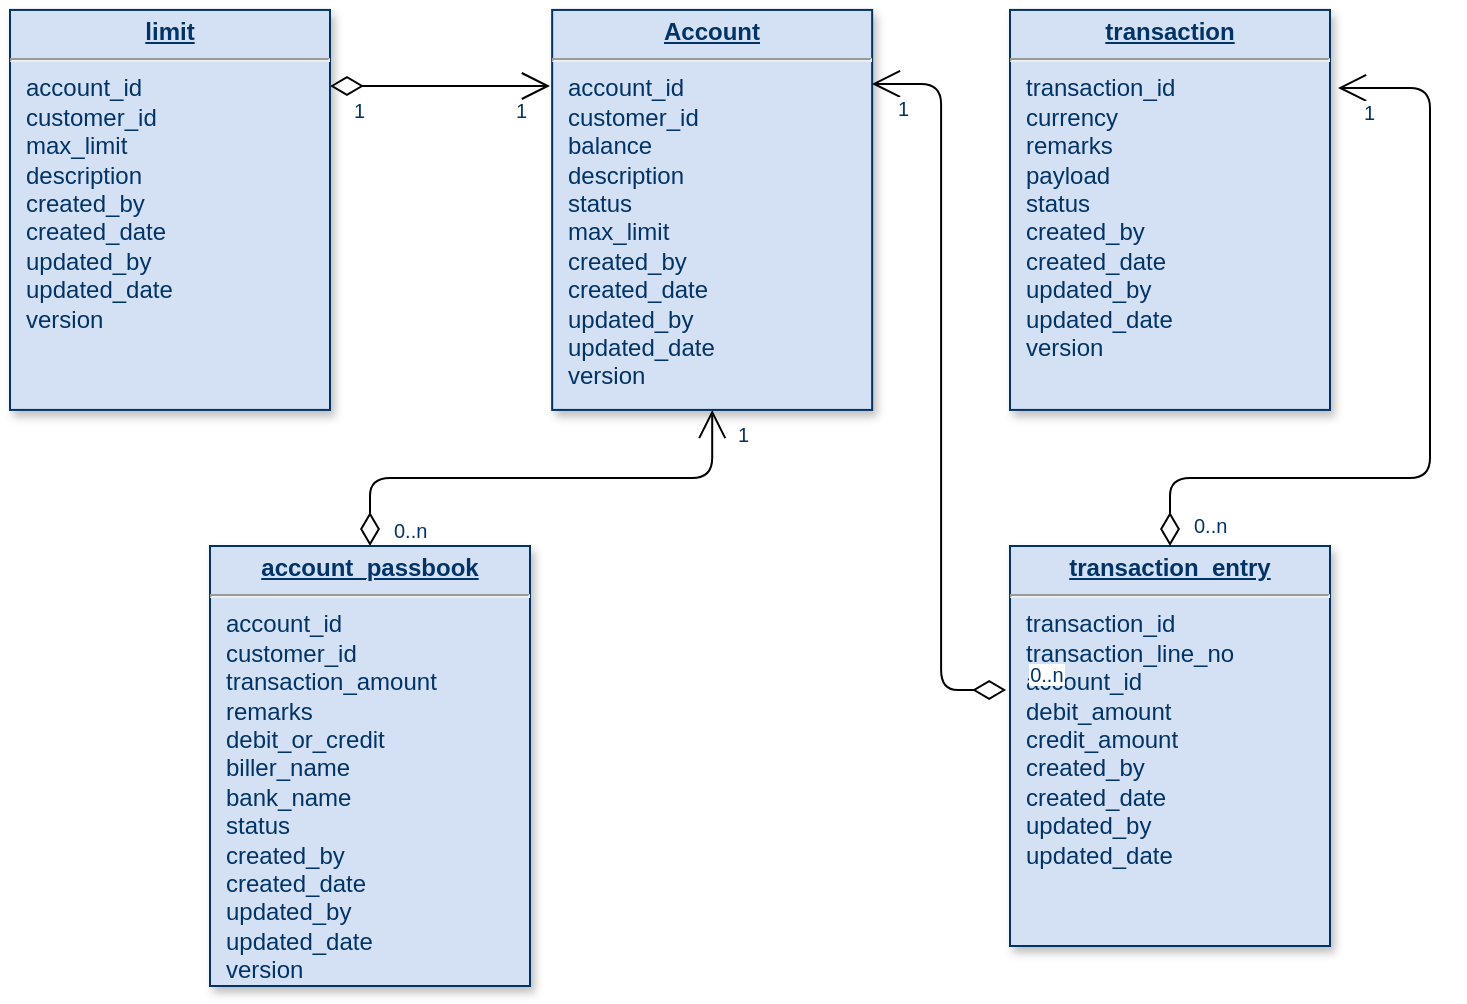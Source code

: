 <mxfile version="20.6.0" type="github">
  <diagram name="Page-1" id="efa7a0a1-bf9b-a30e-e6df-94a7791c09e9">
    <mxGraphModel dx="2706" dy="1526" grid="1" gridSize="10" guides="1" tooltips="1" connect="1" arrows="1" fold="1" page="1" pageScale="1" pageWidth="826" pageHeight="1169" background="none" math="0" shadow="0">
      <root>
        <mxCell id="0" />
        <mxCell id="1" parent="0" />
        <mxCell id="mt0y0r6GqkopMuliF-X_-121" value="" style="group" vertex="1" connectable="0" parent="1">
          <mxGeometry x="310.0" y="531.96" width="710.0" height="488.04" as="geometry" />
        </mxCell>
        <mxCell id="29" value="&lt;p style=&quot;margin: 0px; margin-top: 4px; text-align: center; text-decoration: underline;&quot;&gt;&lt;strong&gt;Account&lt;/strong&gt;&lt;/p&gt;&lt;hr&gt;&lt;p style=&quot;margin: 0px; margin-left: 8px;&quot;&gt;account_id&lt;/p&gt;&lt;p style=&quot;margin: 0px; margin-left: 8px;&quot;&gt;customer_id&lt;/p&gt;&lt;p style=&quot;margin: 0px; margin-left: 8px;&quot;&gt;balance&lt;/p&gt;&lt;p style=&quot;margin: 0px; margin-left: 8px;&quot;&gt;&lt;span style=&quot;background-color: initial;&quot;&gt;description&lt;/span&gt;&lt;/p&gt;&lt;p style=&quot;margin: 0px; margin-left: 8px;&quot;&gt;&lt;span style=&quot;background-color: initial;&quot;&gt;status&lt;/span&gt;&lt;/p&gt;&lt;p style=&quot;margin: 0px; margin-left: 8px;&quot;&gt;&lt;span style=&quot;background-color: initial;&quot;&gt;max_limit&lt;/span&gt;&lt;/p&gt;&lt;p style=&quot;margin: 0px; margin-left: 8px;&quot;&gt;created_by&lt;/p&gt;&lt;p style=&quot;margin: 0px; margin-left: 8px;&quot;&gt;created_date&lt;/p&gt;&lt;p style=&quot;margin: 0px; margin-left: 8px;&quot;&gt;updated_by&lt;/p&gt;&lt;p style=&quot;margin: 0px; margin-left: 8px;&quot;&gt;updated_date&lt;/p&gt;&lt;p style=&quot;margin: 0px; margin-left: 8px;&quot;&gt;version&lt;/p&gt;" style="verticalAlign=top;align=left;overflow=fill;fontSize=12;fontFamily=Helvetica;html=1;strokeColor=#003366;shadow=1;fillColor=#D4E1F5;fontColor=#003366" parent="mt0y0r6GqkopMuliF-X_-121" vertex="1">
          <mxGeometry x="271.08" width="160" height="200" as="geometry" />
        </mxCell>
        <mxCell id="66" value="" style="endArrow=open;endSize=12;startArrow=diamondThin;startSize=14;startFill=0;edgeStyle=orthogonalEdgeStyle" parent="mt0y0r6GqkopMuliF-X_-121" edge="1">
          <mxGeometry x="-160.64" y="-395.8" as="geometry">
            <mxPoint x="160.0" y="38.04" as="sourcePoint" />
            <mxPoint x="270.0" y="38.04" as="targetPoint" />
          </mxGeometry>
        </mxCell>
        <mxCell id="67" value="1" style="resizable=0;align=left;verticalAlign=top;labelBackgroundColor=#ffffff;fontSize=10;strokeColor=#003366;shadow=1;fillColor=#D4E1F5;fontColor=#003366" parent="66" connectable="0" vertex="1">
          <mxGeometry x="-1" relative="1" as="geometry">
            <mxPoint x="10" as="offset" />
          </mxGeometry>
        </mxCell>
        <mxCell id="68" value="1" style="resizable=0;align=right;verticalAlign=top;labelBackgroundColor=#ffffff;fontSize=10;strokeColor=#003366;shadow=1;fillColor=#D4E1F5;fontColor=#003366" parent="66" connectable="0" vertex="1">
          <mxGeometry x="1" relative="1" as="geometry">
            <mxPoint x="-10" as="offset" />
          </mxGeometry>
        </mxCell>
        <mxCell id="81" value="" style="endArrow=open;endSize=12;startArrow=diamondThin;startSize=14;startFill=0;edgeStyle=orthogonalEdgeStyle;exitX=0.5;exitY=0;exitDx=0;exitDy=0;" parent="mt0y0r6GqkopMuliF-X_-121" source="mt0y0r6GqkopMuliF-X_-117" target="29" edge="1">
          <mxGeometry x="119.36" y="298.04" as="geometry">
            <mxPoint x="410.0" y="226.08" as="sourcePoint" />
            <mxPoint x="250.0" y="88.04" as="targetPoint" />
          </mxGeometry>
        </mxCell>
        <mxCell id="82" value="0..n" style="resizable=0;align=left;verticalAlign=top;labelBackgroundColor=#ffffff;fontSize=10;strokeColor=#003366;shadow=1;fillColor=#D4E1F5;fontColor=#003366" parent="81" connectable="0" vertex="1">
          <mxGeometry x="-1" relative="1" as="geometry">
            <mxPoint x="10" y="-20" as="offset" />
          </mxGeometry>
        </mxCell>
        <mxCell id="83" value="1" style="resizable=0;align=right;verticalAlign=top;labelBackgroundColor=#ffffff;fontSize=10;strokeColor=#003366;shadow=1;fillColor=#D4E1F5;fontColor=#003366" parent="81" connectable="0" vertex="1">
          <mxGeometry x="1" relative="1" as="geometry">
            <mxPoint x="20" as="offset" />
          </mxGeometry>
        </mxCell>
        <mxCell id="mt0y0r6GqkopMuliF-X_-114" value="&lt;p style=&quot;margin: 0px; margin-top: 4px; text-align: center; text-decoration: underline;&quot;&gt;&lt;strong&gt;limit&lt;/strong&gt;&lt;/p&gt;&lt;hr&gt;&lt;p style=&quot;margin: 0px; margin-left: 8px;&quot;&gt;account_id&lt;/p&gt;&lt;p style=&quot;margin: 0px; margin-left: 8px;&quot;&gt;customer_id&lt;/p&gt;&lt;p style=&quot;margin: 0px; margin-left: 8px;&quot;&gt;max_limit&lt;/p&gt;&lt;p style=&quot;margin: 0px; margin-left: 8px;&quot;&gt;&lt;span style=&quot;background-color: initial;&quot;&gt;description&lt;/span&gt;&lt;/p&gt;&lt;p style=&quot;margin: 0px; margin-left: 8px;&quot;&gt;created_by&lt;/p&gt;&lt;p style=&quot;margin: 0px; margin-left: 8px;&quot;&gt;created_date&lt;/p&gt;&lt;p style=&quot;margin: 0px; margin-left: 8px;&quot;&gt;updated_by&lt;/p&gt;&lt;p style=&quot;margin: 0px; margin-left: 8px;&quot;&gt;updated_date&lt;/p&gt;&lt;p style=&quot;margin: 0px; margin-left: 8px;&quot;&gt;version&lt;/p&gt;" style="verticalAlign=top;align=left;overflow=fill;fontSize=12;fontFamily=Helvetica;html=1;strokeColor=#003366;shadow=1;fillColor=#D4E1F5;fontColor=#003366" vertex="1" parent="mt0y0r6GqkopMuliF-X_-121">
          <mxGeometry width="160" height="200" as="geometry" />
        </mxCell>
        <mxCell id="mt0y0r6GqkopMuliF-X_-115" value="&lt;p style=&quot;margin: 0px; margin-top: 4px; text-align: center; text-decoration: underline;&quot;&gt;&lt;strong&gt;transaction&lt;/strong&gt;&lt;/p&gt;&lt;hr&gt;&lt;p style=&quot;margin: 0px; margin-left: 8px;&quot;&gt;transaction_id&lt;/p&gt;&lt;p style=&quot;margin: 0px; margin-left: 8px;&quot;&gt;currency&lt;/p&gt;&lt;p style=&quot;margin: 0px; margin-left: 8px;&quot;&gt;remarks&lt;/p&gt;&lt;p style=&quot;margin: 0px; margin-left: 8px;&quot;&gt;&lt;span style=&quot;background-color: initial;&quot;&gt;payload&lt;/span&gt;&lt;/p&gt;&lt;p style=&quot;margin: 0px; margin-left: 8px;&quot;&gt;status&lt;/p&gt;&lt;p style=&quot;margin: 0px; margin-left: 8px;&quot;&gt;created_by&lt;/p&gt;&lt;p style=&quot;margin: 0px; margin-left: 8px;&quot;&gt;created_date&lt;/p&gt;&lt;p style=&quot;margin: 0px; margin-left: 8px;&quot;&gt;updated_by&lt;/p&gt;&lt;p style=&quot;margin: 0px; margin-left: 8px;&quot;&gt;updated_date&lt;/p&gt;&lt;p style=&quot;margin: 0px; margin-left: 8px;&quot;&gt;version&lt;/p&gt;" style="verticalAlign=top;align=left;overflow=fill;fontSize=12;fontFamily=Helvetica;html=1;strokeColor=#003366;shadow=1;fillColor=#D4E1F5;fontColor=#003366" vertex="1" parent="mt0y0r6GqkopMuliF-X_-121">
          <mxGeometry x="500.0" width="160" height="200" as="geometry" />
        </mxCell>
        <mxCell id="mt0y0r6GqkopMuliF-X_-116" value="&lt;p style=&quot;margin: 0px; margin-top: 4px; text-align: center; text-decoration: underline;&quot;&gt;&lt;strong&gt;transaction_entry&lt;/strong&gt;&lt;/p&gt;&lt;hr&gt;&lt;p style=&quot;margin: 0px; margin-left: 8px;&quot;&gt;transaction_id&lt;/p&gt;&lt;p style=&quot;margin: 0px; margin-left: 8px;&quot;&gt;transaction_line_no&lt;/p&gt;&lt;p style=&quot;margin: 0px; margin-left: 8px;&quot;&gt;account_id&lt;/p&gt;&lt;p style=&quot;margin: 0px; margin-left: 8px;&quot;&gt;&lt;span style=&quot;background-color: initial;&quot;&gt;debit_amount&lt;/span&gt;&lt;/p&gt;&lt;p style=&quot;margin: 0px; margin-left: 8px;&quot;&gt;credit_amount&lt;/p&gt;&lt;p style=&quot;margin: 0px; margin-left: 8px;&quot;&gt;created_by&lt;/p&gt;&lt;p style=&quot;margin: 0px; margin-left: 8px;&quot;&gt;created_date&lt;/p&gt;&lt;p style=&quot;margin: 0px; margin-left: 8px;&quot;&gt;updated_by&lt;/p&gt;&lt;p style=&quot;margin: 0px; margin-left: 8px;&quot;&gt;updated_date&lt;/p&gt;&lt;p style=&quot;margin: 0px; margin-left: 8px;&quot;&gt;&lt;br&gt;&lt;/p&gt;" style="verticalAlign=top;align=left;overflow=fill;fontSize=12;fontFamily=Helvetica;html=1;strokeColor=#003366;shadow=1;fillColor=#D4E1F5;fontColor=#003366" vertex="1" parent="mt0y0r6GqkopMuliF-X_-121">
          <mxGeometry x="500.0" y="268.04" width="160" height="200" as="geometry" />
        </mxCell>
        <mxCell id="mt0y0r6GqkopMuliF-X_-117" value="&lt;p style=&quot;margin: 0px; margin-top: 4px; text-align: center; text-decoration: underline;&quot;&gt;&lt;strong&gt;account_passbook&lt;/strong&gt;&lt;/p&gt;&lt;hr&gt;&lt;p style=&quot;margin: 0px; margin-left: 8px;&quot;&gt;account_id&lt;/p&gt;&lt;p style=&quot;margin: 0px; margin-left: 8px;&quot;&gt;customer_id&lt;/p&gt;&lt;p style=&quot;margin: 0px; margin-left: 8px;&quot;&gt;transaction_amount&lt;/p&gt;&lt;p style=&quot;margin: 0px; margin-left: 8px;&quot;&gt;&lt;span style=&quot;background-color: initial;&quot;&gt;remarks&lt;/span&gt;&lt;/p&gt;&lt;p style=&quot;margin: 0px; margin-left: 8px;&quot;&gt;&lt;span style=&quot;background-color: initial;&quot;&gt;debit_or_credit&lt;/span&gt;&lt;/p&gt;&lt;p style=&quot;margin: 0px; margin-left: 8px;&quot;&gt;&lt;span style=&quot;background-color: initial;&quot;&gt;biller_name&lt;/span&gt;&lt;/p&gt;&lt;p style=&quot;margin: 0px; margin-left: 8px;&quot;&gt;&lt;span style=&quot;background-color: initial;&quot;&gt;bank_name&lt;/span&gt;&lt;/p&gt;&lt;p style=&quot;margin: 0px; margin-left: 8px;&quot;&gt;&lt;span style=&quot;background-color: initial;&quot;&gt;status&lt;/span&gt;&lt;/p&gt;&lt;p style=&quot;margin: 0px; margin-left: 8px;&quot;&gt;created_by&lt;/p&gt;&lt;p style=&quot;margin: 0px; margin-left: 8px;&quot;&gt;created_date&lt;/p&gt;&lt;p style=&quot;margin: 0px; margin-left: 8px;&quot;&gt;updated_by&lt;/p&gt;&lt;p style=&quot;margin: 0px; margin-left: 8px;&quot;&gt;updated_date&lt;/p&gt;&lt;p style=&quot;margin: 0px; margin-left: 8px;&quot;&gt;version&lt;/p&gt;" style="verticalAlign=top;align=left;overflow=fill;fontSize=12;fontFamily=Helvetica;html=1;strokeColor=#003366;shadow=1;fillColor=#D4E1F5;fontColor=#003366" vertex="1" parent="mt0y0r6GqkopMuliF-X_-121">
          <mxGeometry x="100.0" y="268.04" width="160" height="220" as="geometry" />
        </mxCell>
        <mxCell id="75" value="" style="endArrow=open;endSize=12;startArrow=diamondThin;startSize=14;startFill=0;edgeStyle=orthogonalEdgeStyle;entryX=1.025;entryY=0.195;entryDx=0;entryDy=0;entryPerimeter=0;" parent="mt0y0r6GqkopMuliF-X_-121" source="mt0y0r6GqkopMuliF-X_-116" target="mt0y0r6GqkopMuliF-X_-115" edge="1">
          <mxGeometry x="529.36" y="-211.96" as="geometry">
            <mxPoint x="700.0" y="140.54" as="sourcePoint" />
            <mxPoint x="700.0" y="78.04" as="targetPoint" />
            <Array as="points">
              <mxPoint x="580.0" y="234.04" />
              <mxPoint x="710.0" y="234.04" />
              <mxPoint x="710.0" y="39.04" />
            </Array>
          </mxGeometry>
        </mxCell>
        <mxCell id="76" value="0..n" style="resizable=0;align=left;verticalAlign=top;labelBackgroundColor=#ffffff;fontSize=10;strokeColor=#003366;shadow=1;fillColor=#D4E1F5;fontColor=#003366" parent="75" connectable="0" vertex="1">
          <mxGeometry x="-1" relative="1" as="geometry">
            <mxPoint x="10.0" y="-22.5" as="offset" />
          </mxGeometry>
        </mxCell>
        <mxCell id="77" value="1" style="resizable=0;align=right;verticalAlign=top;labelBackgroundColor=#ffffff;fontSize=10;strokeColor=#003366;shadow=1;fillColor=#D4E1F5;fontColor=#003366" parent="75" connectable="0" vertex="1">
          <mxGeometry x="1" relative="1" as="geometry">
            <mxPoint x="20" as="offset" />
          </mxGeometry>
        </mxCell>
        <mxCell id="mt0y0r6GqkopMuliF-X_-118" value="" style="endArrow=open;endSize=12;startArrow=diamondThin;startSize=14;startFill=0;edgeStyle=orthogonalEdgeStyle;exitX=-0.012;exitY=0.36;exitDx=0;exitDy=0;exitPerimeter=0;entryX=0.999;entryY=0.185;entryDx=0;entryDy=0;entryPerimeter=0;" edge="1" parent="mt0y0r6GqkopMuliF-X_-121" source="mt0y0r6GqkopMuliF-X_-116" target="29">
          <mxGeometry x="219.36" y="151.08" as="geometry">
            <mxPoint x="280.0" y="121.08" as="sourcePoint" />
            <mxPoint x="451.1" y="53.04" as="targetPoint" />
          </mxGeometry>
        </mxCell>
        <mxCell id="mt0y0r6GqkopMuliF-X_-119" value="0..n" style="resizable=0;align=left;verticalAlign=top;labelBackgroundColor=#ffffff;fontSize=10;strokeColor=#003366;shadow=1;fillColor=#D4E1F5;fontColor=#003366" connectable="0" vertex="1" parent="mt0y0r6GqkopMuliF-X_-118">
          <mxGeometry x="-1" relative="1" as="geometry">
            <mxPoint x="10" y="-20" as="offset" />
          </mxGeometry>
        </mxCell>
        <mxCell id="mt0y0r6GqkopMuliF-X_-120" value="1" style="resizable=0;align=right;verticalAlign=top;labelBackgroundColor=#ffffff;fontSize=10;strokeColor=#003366;shadow=1;fillColor=#D4E1F5;fontColor=#003366" connectable="0" vertex="1" parent="mt0y0r6GqkopMuliF-X_-118">
          <mxGeometry x="1" relative="1" as="geometry">
            <mxPoint x="20" as="offset" />
          </mxGeometry>
        </mxCell>
      </root>
    </mxGraphModel>
  </diagram>
</mxfile>
